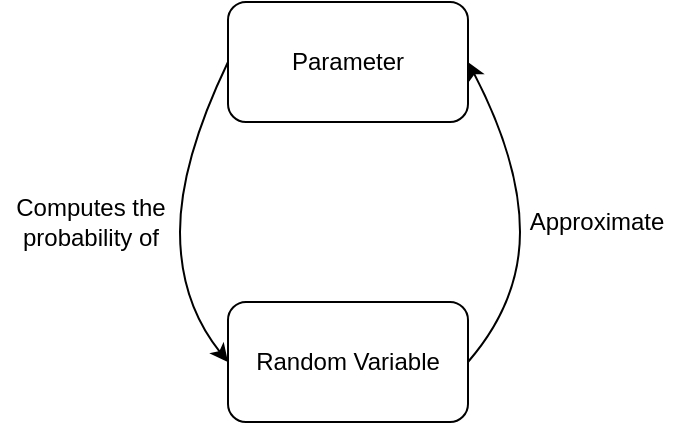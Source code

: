 <mxfile version="13.0.9">
    <diagram id="6hGFLwfOUW9BJ-s0fimq" name="Page-1">
        <mxGraphModel dx="660" dy="657" grid="1" gridSize="10" guides="1" tooltips="1" connect="1" arrows="1" fold="1" page="1" pageScale="1" pageWidth="827" pageHeight="1169" math="0" shadow="0">
            <root>
                <mxCell id="0"/>
                <mxCell id="1" parent="0"/>
                <mxCell id="7" value="" style="curved=1;endArrow=classic;html=1;entryX=1;entryY=0.5;entryDx=0;entryDy=0;" parent="1" edge="1">
                    <mxGeometry width="50" height="50" relative="1" as="geometry">
                        <mxPoint x="294" y="210" as="sourcePoint"/>
                        <mxPoint x="294" y="360" as="targetPoint"/>
                        <Array as="points">
                            <mxPoint x="270" y="260"/>
                            <mxPoint x="270" y="330"/>
                        </Array>
                    </mxGeometry>
                </mxCell>
                <mxCell id="3" value="Parameter" style="rounded=1;whiteSpace=wrap;html=1;" parent="1" vertex="1">
                    <mxGeometry x="294" y="180" width="120" height="60" as="geometry"/>
                </mxCell>
                <mxCell id="4" value="Random Variable" style="rounded=1;whiteSpace=wrap;html=1;" parent="1" vertex="1">
                    <mxGeometry x="294" y="330" width="120" height="60" as="geometry"/>
                </mxCell>
                <mxCell id="5" value="" style="curved=1;endArrow=classic;html=1;entryX=1;entryY=0.5;entryDx=0;entryDy=0;" parent="1" target="3" edge="1">
                    <mxGeometry width="50" height="50" relative="1" as="geometry">
                        <mxPoint x="414" y="360" as="sourcePoint"/>
                        <mxPoint x="450" y="310" as="targetPoint"/>
                        <Array as="points">
                            <mxPoint x="440" y="330"/>
                            <mxPoint x="440" y="260"/>
                        </Array>
                    </mxGeometry>
                </mxCell>
                <mxCell id="8" value="Computes the &lt;br&gt;probability of" style="text;html=1;align=center;verticalAlign=middle;resizable=0;points=[];autosize=1;" parent="1" vertex="1">
                    <mxGeometry x="180" y="275" width="90" height="30" as="geometry"/>
                </mxCell>
                <mxCell id="9" value="Approximate" style="text;html=1;align=center;verticalAlign=middle;resizable=0;points=[];autosize=1;" parent="1" vertex="1">
                    <mxGeometry x="438" y="280" width="80" height="20" as="geometry"/>
                </mxCell>
            </root>
        </mxGraphModel>
    </diagram>
</mxfile>